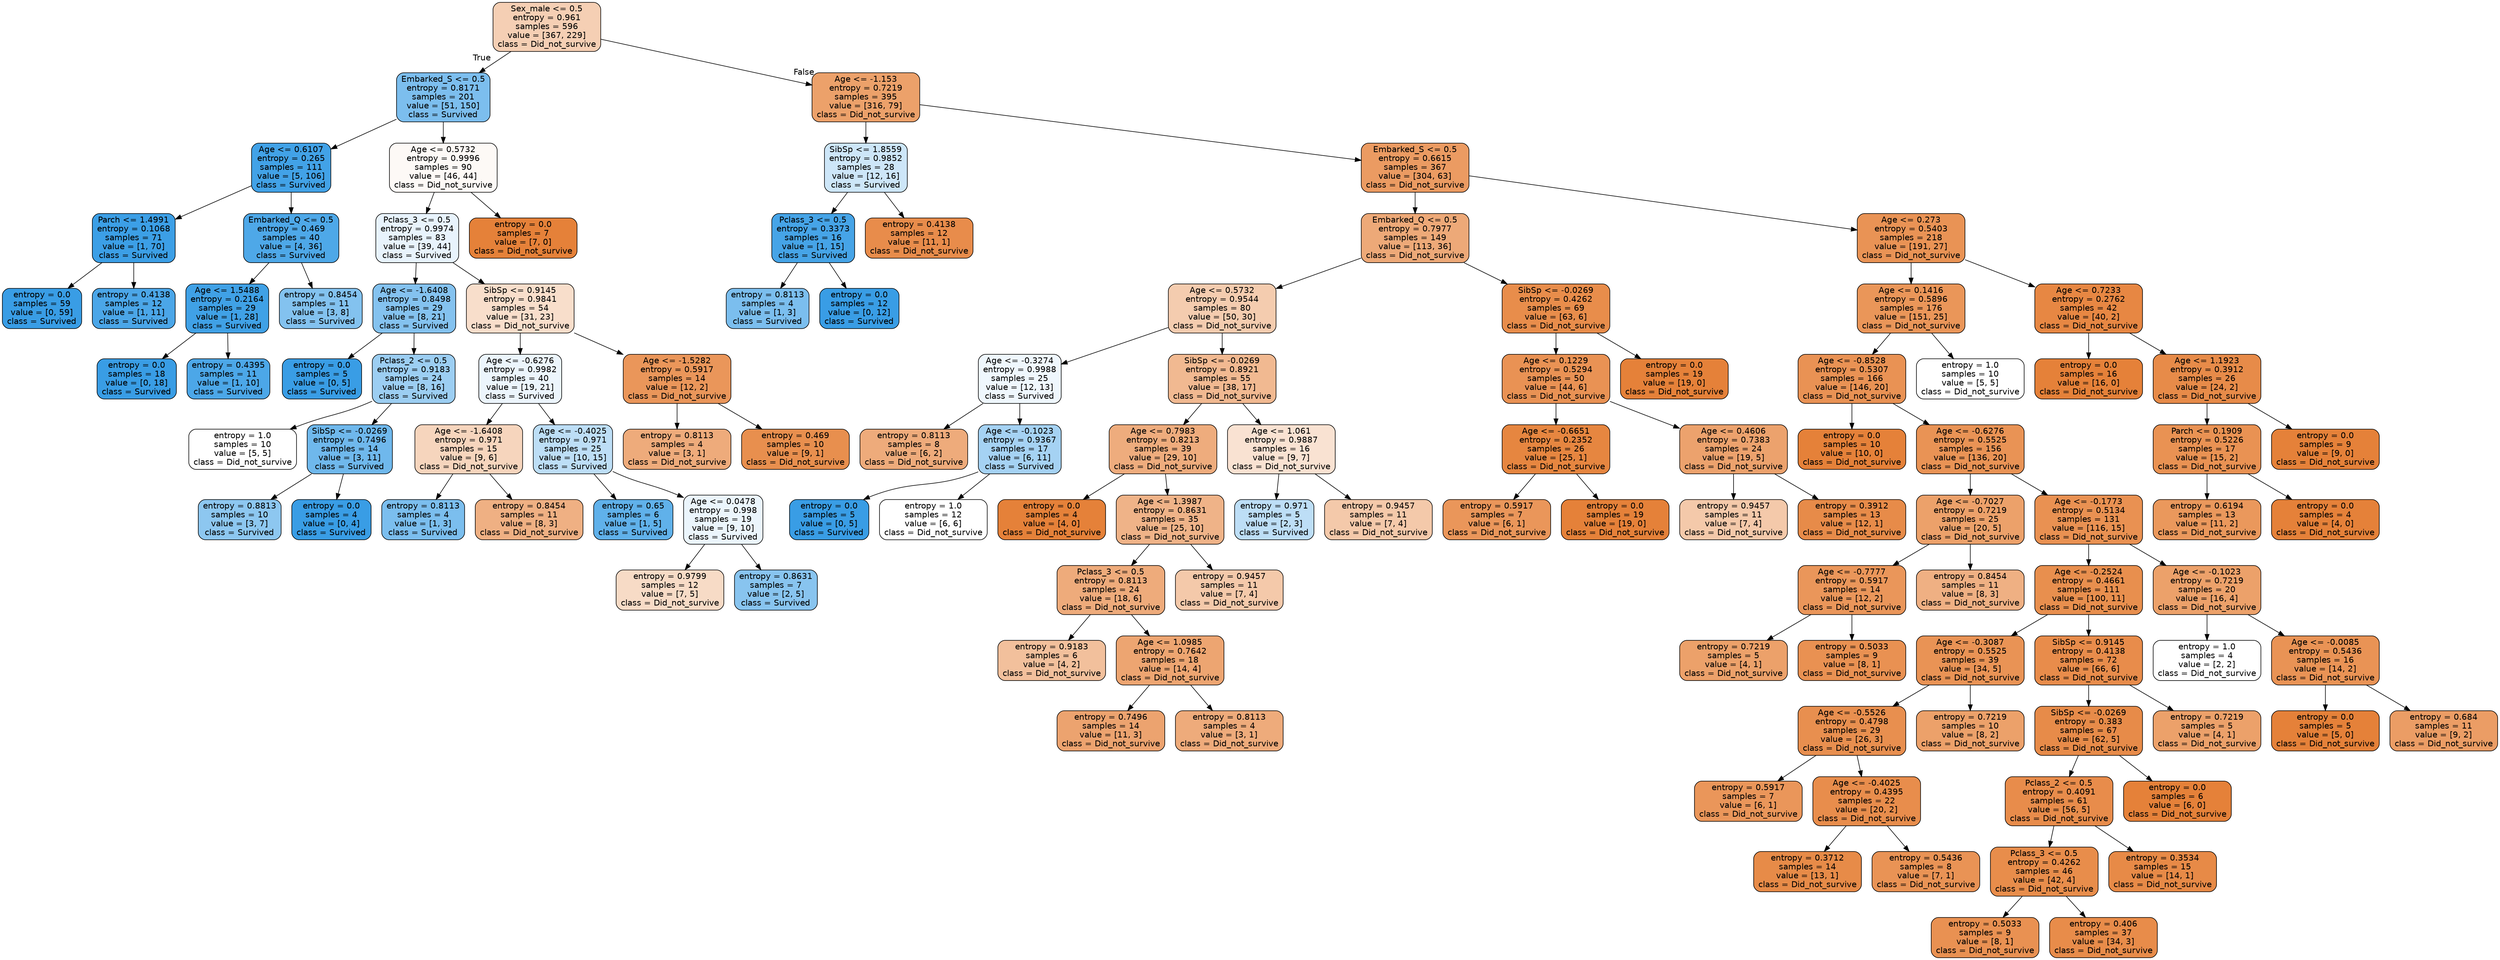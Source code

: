 digraph Tree {
node [shape=box, style="filled, rounded", color="black", fontname=helvetica] ;
edge [fontname=helvetica] ;
0 [label="Sex_male <= 0.5\nentropy = 0.961\nsamples = 596\nvalue = [367, 229]\nclass = Did_not_survive", fillcolor="#e5813960"] ;
1 [label="Embarked_S <= 0.5\nentropy = 0.8171\nsamples = 201\nvalue = [51, 150]\nclass = Survived", fillcolor="#399de5a8"] ;
0 -> 1 [labeldistance=2.5, labelangle=45, headlabel="True"] ;
2 [label="Age <= 0.6107\nentropy = 0.265\nsamples = 111\nvalue = [5, 106]\nclass = Survived", fillcolor="#399de5f3"] ;
1 -> 2 ;
3 [label="Parch <= 1.4991\nentropy = 0.1068\nsamples = 71\nvalue = [1, 70]\nclass = Survived", fillcolor="#399de5fb"] ;
2 -> 3 ;
4 [label="entropy = 0.0\nsamples = 59\nvalue = [0, 59]\nclass = Survived", fillcolor="#399de5ff"] ;
3 -> 4 ;
5 [label="entropy = 0.4138\nsamples = 12\nvalue = [1, 11]\nclass = Survived", fillcolor="#399de5e8"] ;
3 -> 5 ;
6 [label="Embarked_Q <= 0.5\nentropy = 0.469\nsamples = 40\nvalue = [4, 36]\nclass = Survived", fillcolor="#399de5e3"] ;
2 -> 6 ;
7 [label="Age <= 1.5488\nentropy = 0.2164\nsamples = 29\nvalue = [1, 28]\nclass = Survived", fillcolor="#399de5f6"] ;
6 -> 7 ;
8 [label="entropy = 0.0\nsamples = 18\nvalue = [0, 18]\nclass = Survived", fillcolor="#399de5ff"] ;
7 -> 8 ;
9 [label="entropy = 0.4395\nsamples = 11\nvalue = [1, 10]\nclass = Survived", fillcolor="#399de5e6"] ;
7 -> 9 ;
10 [label="entropy = 0.8454\nsamples = 11\nvalue = [3, 8]\nclass = Survived", fillcolor="#399de59f"] ;
6 -> 10 ;
11 [label="Age <= 0.5732\nentropy = 0.9996\nsamples = 90\nvalue = [46, 44]\nclass = Did_not_survive", fillcolor="#e581390b"] ;
1 -> 11 ;
12 [label="Pclass_3 <= 0.5\nentropy = 0.9974\nsamples = 83\nvalue = [39, 44]\nclass = Survived", fillcolor="#399de51d"] ;
11 -> 12 ;
13 [label="Age <= -1.6408\nentropy = 0.8498\nsamples = 29\nvalue = [8, 21]\nclass = Survived", fillcolor="#399de59e"] ;
12 -> 13 ;
14 [label="entropy = 0.0\nsamples = 5\nvalue = [0, 5]\nclass = Survived", fillcolor="#399de5ff"] ;
13 -> 14 ;
15 [label="Pclass_2 <= 0.5\nentropy = 0.9183\nsamples = 24\nvalue = [8, 16]\nclass = Survived", fillcolor="#399de57f"] ;
13 -> 15 ;
16 [label="entropy = 1.0\nsamples = 10\nvalue = [5, 5]\nclass = Did_not_survive", fillcolor="#e5813900"] ;
15 -> 16 ;
17 [label="SibSp <= -0.0269\nentropy = 0.7496\nsamples = 14\nvalue = [3, 11]\nclass = Survived", fillcolor="#399de5b9"] ;
15 -> 17 ;
18 [label="entropy = 0.8813\nsamples = 10\nvalue = [3, 7]\nclass = Survived", fillcolor="#399de592"] ;
17 -> 18 ;
19 [label="entropy = 0.0\nsamples = 4\nvalue = [0, 4]\nclass = Survived", fillcolor="#399de5ff"] ;
17 -> 19 ;
20 [label="SibSp <= 0.9145\nentropy = 0.9841\nsamples = 54\nvalue = [31, 23]\nclass = Did_not_survive", fillcolor="#e5813942"] ;
12 -> 20 ;
21 [label="Age <= -0.6276\nentropy = 0.9982\nsamples = 40\nvalue = [19, 21]\nclass = Survived", fillcolor="#399de518"] ;
20 -> 21 ;
22 [label="Age <= -1.6408\nentropy = 0.971\nsamples = 15\nvalue = [9, 6]\nclass = Did_not_survive", fillcolor="#e5813955"] ;
21 -> 22 ;
23 [label="entropy = 0.8113\nsamples = 4\nvalue = [1, 3]\nclass = Survived", fillcolor="#399de5aa"] ;
22 -> 23 ;
24 [label="entropy = 0.8454\nsamples = 11\nvalue = [8, 3]\nclass = Did_not_survive", fillcolor="#e581399f"] ;
22 -> 24 ;
25 [label="Age <= -0.4025\nentropy = 0.971\nsamples = 25\nvalue = [10, 15]\nclass = Survived", fillcolor="#399de555"] ;
21 -> 25 ;
26 [label="entropy = 0.65\nsamples = 6\nvalue = [1, 5]\nclass = Survived", fillcolor="#399de5cc"] ;
25 -> 26 ;
27 [label="Age <= 0.0478\nentropy = 0.998\nsamples = 19\nvalue = [9, 10]\nclass = Survived", fillcolor="#399de519"] ;
25 -> 27 ;
28 [label="entropy = 0.9799\nsamples = 12\nvalue = [7, 5]\nclass = Did_not_survive", fillcolor="#e5813949"] ;
27 -> 28 ;
29 [label="entropy = 0.8631\nsamples = 7\nvalue = [2, 5]\nclass = Survived", fillcolor="#399de599"] ;
27 -> 29 ;
30 [label="Age <= -1.5282\nentropy = 0.5917\nsamples = 14\nvalue = [12, 2]\nclass = Did_not_survive", fillcolor="#e58139d4"] ;
20 -> 30 ;
31 [label="entropy = 0.8113\nsamples = 4\nvalue = [3, 1]\nclass = Did_not_survive", fillcolor="#e58139aa"] ;
30 -> 31 ;
32 [label="entropy = 0.469\nsamples = 10\nvalue = [9, 1]\nclass = Did_not_survive", fillcolor="#e58139e3"] ;
30 -> 32 ;
33 [label="entropy = 0.0\nsamples = 7\nvalue = [7, 0]\nclass = Did_not_survive", fillcolor="#e58139ff"] ;
11 -> 33 ;
34 [label="Age <= -1.153\nentropy = 0.7219\nsamples = 395\nvalue = [316, 79]\nclass = Did_not_survive", fillcolor="#e58139bf"] ;
0 -> 34 [labeldistance=2.5, labelangle=-45, headlabel="False"] ;
35 [label="SibSp <= 1.8559\nentropy = 0.9852\nsamples = 28\nvalue = [12, 16]\nclass = Survived", fillcolor="#399de540"] ;
34 -> 35 ;
36 [label="Pclass_3 <= 0.5\nentropy = 0.3373\nsamples = 16\nvalue = [1, 15]\nclass = Survived", fillcolor="#399de5ee"] ;
35 -> 36 ;
37 [label="entropy = 0.8113\nsamples = 4\nvalue = [1, 3]\nclass = Survived", fillcolor="#399de5aa"] ;
36 -> 37 ;
38 [label="entropy = 0.0\nsamples = 12\nvalue = [0, 12]\nclass = Survived", fillcolor="#399de5ff"] ;
36 -> 38 ;
39 [label="entropy = 0.4138\nsamples = 12\nvalue = [11, 1]\nclass = Did_not_survive", fillcolor="#e58139e8"] ;
35 -> 39 ;
40 [label="Embarked_S <= 0.5\nentropy = 0.6615\nsamples = 367\nvalue = [304, 63]\nclass = Did_not_survive", fillcolor="#e58139ca"] ;
34 -> 40 ;
41 [label="Embarked_Q <= 0.5\nentropy = 0.7977\nsamples = 149\nvalue = [113, 36]\nclass = Did_not_survive", fillcolor="#e58139ae"] ;
40 -> 41 ;
42 [label="Age <= 0.5732\nentropy = 0.9544\nsamples = 80\nvalue = [50, 30]\nclass = Did_not_survive", fillcolor="#e5813966"] ;
41 -> 42 ;
43 [label="Age <= -0.3274\nentropy = 0.9988\nsamples = 25\nvalue = [12, 13]\nclass = Survived", fillcolor="#399de514"] ;
42 -> 43 ;
44 [label="entropy = 0.8113\nsamples = 8\nvalue = [6, 2]\nclass = Did_not_survive", fillcolor="#e58139aa"] ;
43 -> 44 ;
45 [label="Age <= -0.1023\nentropy = 0.9367\nsamples = 17\nvalue = [6, 11]\nclass = Survived", fillcolor="#399de574"] ;
43 -> 45 ;
46 [label="entropy = 0.0\nsamples = 5\nvalue = [0, 5]\nclass = Survived", fillcolor="#399de5ff"] ;
45 -> 46 ;
47 [label="entropy = 1.0\nsamples = 12\nvalue = [6, 6]\nclass = Did_not_survive", fillcolor="#e5813900"] ;
45 -> 47 ;
48 [label="SibSp <= -0.0269\nentropy = 0.8921\nsamples = 55\nvalue = [38, 17]\nclass = Did_not_survive", fillcolor="#e581398d"] ;
42 -> 48 ;
49 [label="Age <= 0.7983\nentropy = 0.8213\nsamples = 39\nvalue = [29, 10]\nclass = Did_not_survive", fillcolor="#e58139a7"] ;
48 -> 49 ;
50 [label="entropy = 0.0\nsamples = 4\nvalue = [4, 0]\nclass = Did_not_survive", fillcolor="#e58139ff"] ;
49 -> 50 ;
51 [label="Age <= 1.3987\nentropy = 0.8631\nsamples = 35\nvalue = [25, 10]\nclass = Did_not_survive", fillcolor="#e5813999"] ;
49 -> 51 ;
52 [label="Pclass_3 <= 0.5\nentropy = 0.8113\nsamples = 24\nvalue = [18, 6]\nclass = Did_not_survive", fillcolor="#e58139aa"] ;
51 -> 52 ;
53 [label="entropy = 0.9183\nsamples = 6\nvalue = [4, 2]\nclass = Did_not_survive", fillcolor="#e581397f"] ;
52 -> 53 ;
54 [label="Age <= 1.0985\nentropy = 0.7642\nsamples = 18\nvalue = [14, 4]\nclass = Did_not_survive", fillcolor="#e58139b6"] ;
52 -> 54 ;
55 [label="entropy = 0.7496\nsamples = 14\nvalue = [11, 3]\nclass = Did_not_survive", fillcolor="#e58139b9"] ;
54 -> 55 ;
56 [label="entropy = 0.8113\nsamples = 4\nvalue = [3, 1]\nclass = Did_not_survive", fillcolor="#e58139aa"] ;
54 -> 56 ;
57 [label="entropy = 0.9457\nsamples = 11\nvalue = [7, 4]\nclass = Did_not_survive", fillcolor="#e581396d"] ;
51 -> 57 ;
58 [label="Age <= 1.061\nentropy = 0.9887\nsamples = 16\nvalue = [9, 7]\nclass = Did_not_survive", fillcolor="#e5813939"] ;
48 -> 58 ;
59 [label="entropy = 0.971\nsamples = 5\nvalue = [2, 3]\nclass = Survived", fillcolor="#399de555"] ;
58 -> 59 ;
60 [label="entropy = 0.9457\nsamples = 11\nvalue = [7, 4]\nclass = Did_not_survive", fillcolor="#e581396d"] ;
58 -> 60 ;
61 [label="SibSp <= -0.0269\nentropy = 0.4262\nsamples = 69\nvalue = [63, 6]\nclass = Did_not_survive", fillcolor="#e58139e7"] ;
41 -> 61 ;
62 [label="Age <= 0.1229\nentropy = 0.5294\nsamples = 50\nvalue = [44, 6]\nclass = Did_not_survive", fillcolor="#e58139dc"] ;
61 -> 62 ;
63 [label="Age <= -0.6651\nentropy = 0.2352\nsamples = 26\nvalue = [25, 1]\nclass = Did_not_survive", fillcolor="#e58139f5"] ;
62 -> 63 ;
64 [label="entropy = 0.5917\nsamples = 7\nvalue = [6, 1]\nclass = Did_not_survive", fillcolor="#e58139d4"] ;
63 -> 64 ;
65 [label="entropy = 0.0\nsamples = 19\nvalue = [19, 0]\nclass = Did_not_survive", fillcolor="#e58139ff"] ;
63 -> 65 ;
66 [label="Age <= 0.4606\nentropy = 0.7383\nsamples = 24\nvalue = [19, 5]\nclass = Did_not_survive", fillcolor="#e58139bc"] ;
62 -> 66 ;
67 [label="entropy = 0.9457\nsamples = 11\nvalue = [7, 4]\nclass = Did_not_survive", fillcolor="#e581396d"] ;
66 -> 67 ;
68 [label="entropy = 0.3912\nsamples = 13\nvalue = [12, 1]\nclass = Did_not_survive", fillcolor="#e58139ea"] ;
66 -> 68 ;
69 [label="entropy = 0.0\nsamples = 19\nvalue = [19, 0]\nclass = Did_not_survive", fillcolor="#e58139ff"] ;
61 -> 69 ;
70 [label="Age <= 0.273\nentropy = 0.5403\nsamples = 218\nvalue = [191, 27]\nclass = Did_not_survive", fillcolor="#e58139db"] ;
40 -> 70 ;
71 [label="Age <= 0.1416\nentropy = 0.5896\nsamples = 176\nvalue = [151, 25]\nclass = Did_not_survive", fillcolor="#e58139d5"] ;
70 -> 71 ;
72 [label="Age <= -0.8528\nentropy = 0.5307\nsamples = 166\nvalue = [146, 20]\nclass = Did_not_survive", fillcolor="#e58139dc"] ;
71 -> 72 ;
73 [label="entropy = 0.0\nsamples = 10\nvalue = [10, 0]\nclass = Did_not_survive", fillcolor="#e58139ff"] ;
72 -> 73 ;
74 [label="Age <= -0.6276\nentropy = 0.5525\nsamples = 156\nvalue = [136, 20]\nclass = Did_not_survive", fillcolor="#e58139da"] ;
72 -> 74 ;
75 [label="Age <= -0.7027\nentropy = 0.7219\nsamples = 25\nvalue = [20, 5]\nclass = Did_not_survive", fillcolor="#e58139bf"] ;
74 -> 75 ;
76 [label="Age <= -0.7777\nentropy = 0.5917\nsamples = 14\nvalue = [12, 2]\nclass = Did_not_survive", fillcolor="#e58139d4"] ;
75 -> 76 ;
77 [label="entropy = 0.7219\nsamples = 5\nvalue = [4, 1]\nclass = Did_not_survive", fillcolor="#e58139bf"] ;
76 -> 77 ;
78 [label="entropy = 0.5033\nsamples = 9\nvalue = [8, 1]\nclass = Did_not_survive", fillcolor="#e58139df"] ;
76 -> 78 ;
79 [label="entropy = 0.8454\nsamples = 11\nvalue = [8, 3]\nclass = Did_not_survive", fillcolor="#e581399f"] ;
75 -> 79 ;
80 [label="Age <= -0.1773\nentropy = 0.5134\nsamples = 131\nvalue = [116, 15]\nclass = Did_not_survive", fillcolor="#e58139de"] ;
74 -> 80 ;
81 [label="Age <= -0.2524\nentropy = 0.4661\nsamples = 111\nvalue = [100, 11]\nclass = Did_not_survive", fillcolor="#e58139e3"] ;
80 -> 81 ;
82 [label="Age <= -0.3087\nentropy = 0.5525\nsamples = 39\nvalue = [34, 5]\nclass = Did_not_survive", fillcolor="#e58139da"] ;
81 -> 82 ;
83 [label="Age <= -0.5526\nentropy = 0.4798\nsamples = 29\nvalue = [26, 3]\nclass = Did_not_survive", fillcolor="#e58139e2"] ;
82 -> 83 ;
84 [label="entropy = 0.5917\nsamples = 7\nvalue = [6, 1]\nclass = Did_not_survive", fillcolor="#e58139d4"] ;
83 -> 84 ;
85 [label="Age <= -0.4025\nentropy = 0.4395\nsamples = 22\nvalue = [20, 2]\nclass = Did_not_survive", fillcolor="#e58139e6"] ;
83 -> 85 ;
86 [label="entropy = 0.3712\nsamples = 14\nvalue = [13, 1]\nclass = Did_not_survive", fillcolor="#e58139eb"] ;
85 -> 86 ;
87 [label="entropy = 0.5436\nsamples = 8\nvalue = [7, 1]\nclass = Did_not_survive", fillcolor="#e58139db"] ;
85 -> 87 ;
88 [label="entropy = 0.7219\nsamples = 10\nvalue = [8, 2]\nclass = Did_not_survive", fillcolor="#e58139bf"] ;
82 -> 88 ;
89 [label="SibSp <= 0.9145\nentropy = 0.4138\nsamples = 72\nvalue = [66, 6]\nclass = Did_not_survive", fillcolor="#e58139e8"] ;
81 -> 89 ;
90 [label="SibSp <= -0.0269\nentropy = 0.383\nsamples = 67\nvalue = [62, 5]\nclass = Did_not_survive", fillcolor="#e58139ea"] ;
89 -> 90 ;
91 [label="Pclass_2 <= 0.5\nentropy = 0.4091\nsamples = 61\nvalue = [56, 5]\nclass = Did_not_survive", fillcolor="#e58139e8"] ;
90 -> 91 ;
92 [label="Pclass_3 <= 0.5\nentropy = 0.4262\nsamples = 46\nvalue = [42, 4]\nclass = Did_not_survive", fillcolor="#e58139e7"] ;
91 -> 92 ;
93 [label="entropy = 0.5033\nsamples = 9\nvalue = [8, 1]\nclass = Did_not_survive", fillcolor="#e58139df"] ;
92 -> 93 ;
94 [label="entropy = 0.406\nsamples = 37\nvalue = [34, 3]\nclass = Did_not_survive", fillcolor="#e58139e9"] ;
92 -> 94 ;
95 [label="entropy = 0.3534\nsamples = 15\nvalue = [14, 1]\nclass = Did_not_survive", fillcolor="#e58139ed"] ;
91 -> 95 ;
96 [label="entropy = 0.0\nsamples = 6\nvalue = [6, 0]\nclass = Did_not_survive", fillcolor="#e58139ff"] ;
90 -> 96 ;
97 [label="entropy = 0.7219\nsamples = 5\nvalue = [4, 1]\nclass = Did_not_survive", fillcolor="#e58139bf"] ;
89 -> 97 ;
98 [label="Age <= -0.1023\nentropy = 0.7219\nsamples = 20\nvalue = [16, 4]\nclass = Did_not_survive", fillcolor="#e58139bf"] ;
80 -> 98 ;
99 [label="entropy = 1.0\nsamples = 4\nvalue = [2, 2]\nclass = Did_not_survive", fillcolor="#e5813900"] ;
98 -> 99 ;
100 [label="Age <= -0.0085\nentropy = 0.5436\nsamples = 16\nvalue = [14, 2]\nclass = Did_not_survive", fillcolor="#e58139db"] ;
98 -> 100 ;
101 [label="entropy = 0.0\nsamples = 5\nvalue = [5, 0]\nclass = Did_not_survive", fillcolor="#e58139ff"] ;
100 -> 101 ;
102 [label="entropy = 0.684\nsamples = 11\nvalue = [9, 2]\nclass = Did_not_survive", fillcolor="#e58139c6"] ;
100 -> 102 ;
103 [label="entropy = 1.0\nsamples = 10\nvalue = [5, 5]\nclass = Did_not_survive", fillcolor="#e5813900"] ;
71 -> 103 ;
104 [label="Age <= 0.7233\nentropy = 0.2762\nsamples = 42\nvalue = [40, 2]\nclass = Did_not_survive", fillcolor="#e58139f2"] ;
70 -> 104 ;
105 [label="entropy = 0.0\nsamples = 16\nvalue = [16, 0]\nclass = Did_not_survive", fillcolor="#e58139ff"] ;
104 -> 105 ;
106 [label="Age <= 1.1923\nentropy = 0.3912\nsamples = 26\nvalue = [24, 2]\nclass = Did_not_survive", fillcolor="#e58139ea"] ;
104 -> 106 ;
107 [label="Parch <= 0.1909\nentropy = 0.5226\nsamples = 17\nvalue = [15, 2]\nclass = Did_not_survive", fillcolor="#e58139dd"] ;
106 -> 107 ;
108 [label="entropy = 0.6194\nsamples = 13\nvalue = [11, 2]\nclass = Did_not_survive", fillcolor="#e58139d1"] ;
107 -> 108 ;
109 [label="entropy = 0.0\nsamples = 4\nvalue = [4, 0]\nclass = Did_not_survive", fillcolor="#e58139ff"] ;
107 -> 109 ;
110 [label="entropy = 0.0\nsamples = 9\nvalue = [9, 0]\nclass = Did_not_survive", fillcolor="#e58139ff"] ;
106 -> 110 ;
}